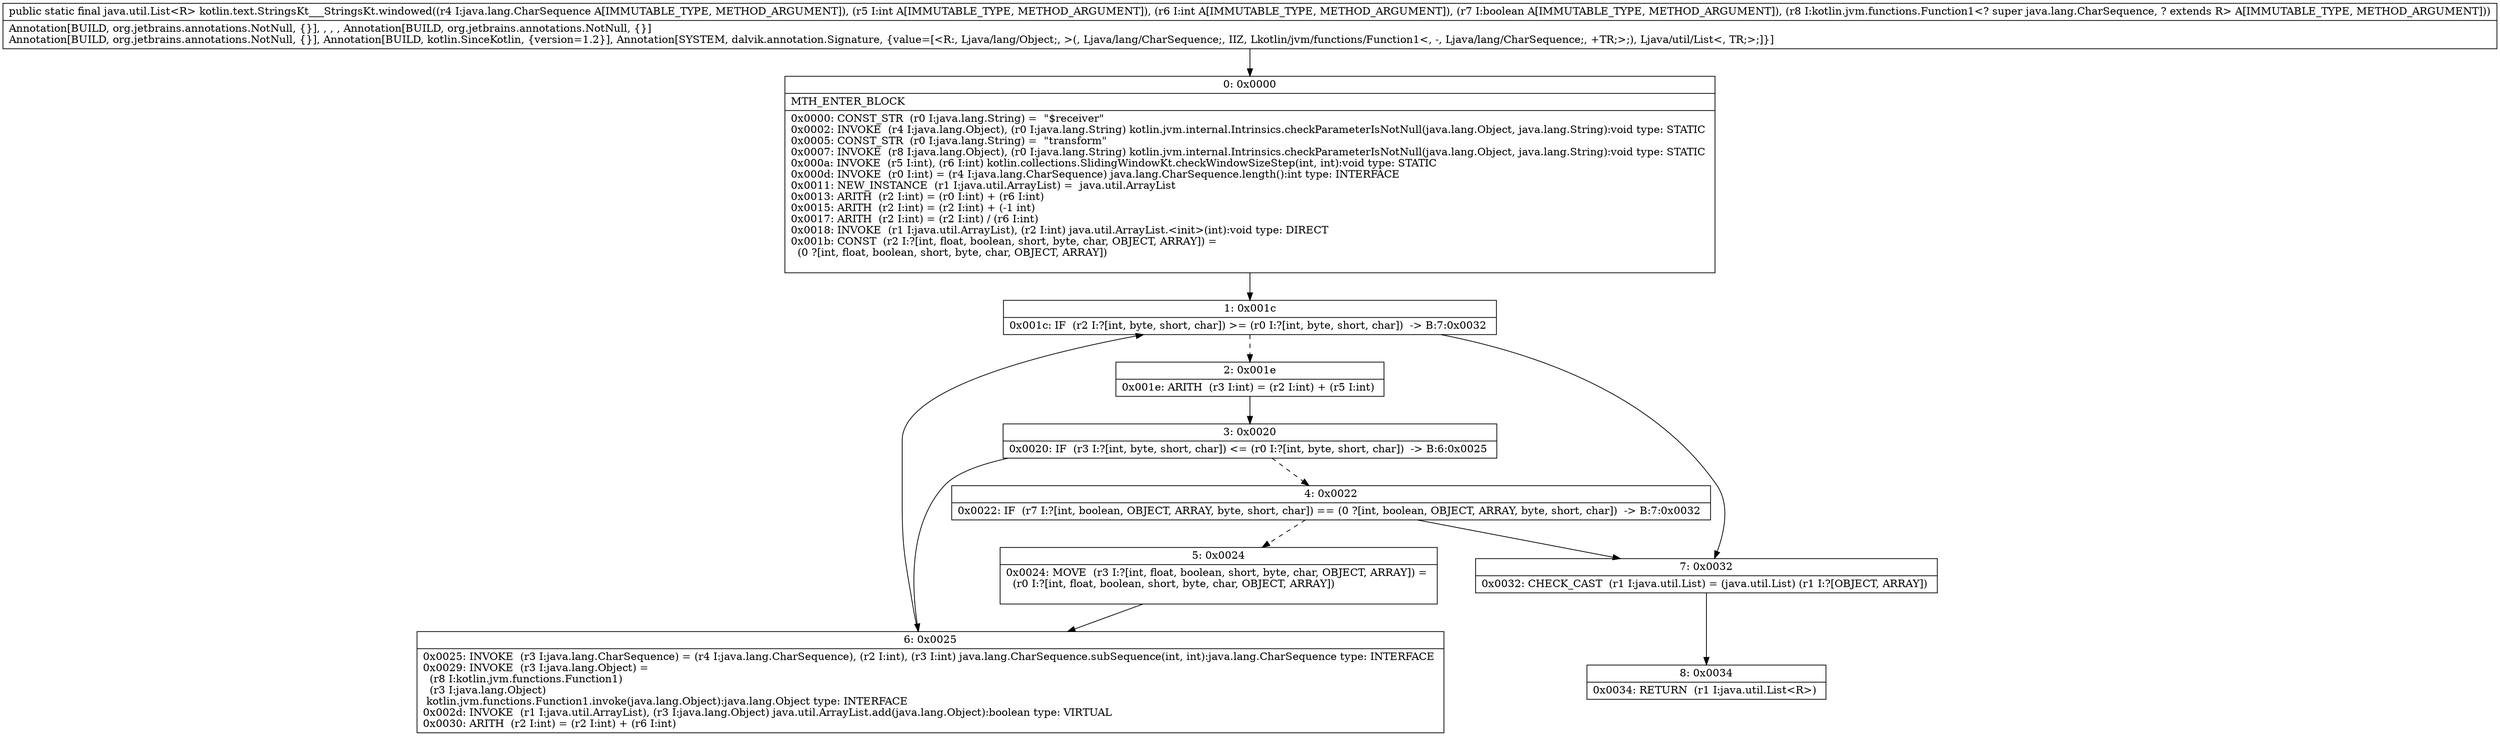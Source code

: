 digraph "CFG forkotlin.text.StringsKt___StringsKt.windowed(Ljava\/lang\/CharSequence;IIZLkotlin\/jvm\/functions\/Function1;)Ljava\/util\/List;" {
Node_0 [shape=record,label="{0\:\ 0x0000|MTH_ENTER_BLOCK\l|0x0000: CONST_STR  (r0 I:java.lang.String) =  \"$receiver\" \l0x0002: INVOKE  (r4 I:java.lang.Object), (r0 I:java.lang.String) kotlin.jvm.internal.Intrinsics.checkParameterIsNotNull(java.lang.Object, java.lang.String):void type: STATIC \l0x0005: CONST_STR  (r0 I:java.lang.String) =  \"transform\" \l0x0007: INVOKE  (r8 I:java.lang.Object), (r0 I:java.lang.String) kotlin.jvm.internal.Intrinsics.checkParameterIsNotNull(java.lang.Object, java.lang.String):void type: STATIC \l0x000a: INVOKE  (r5 I:int), (r6 I:int) kotlin.collections.SlidingWindowKt.checkWindowSizeStep(int, int):void type: STATIC \l0x000d: INVOKE  (r0 I:int) = (r4 I:java.lang.CharSequence) java.lang.CharSequence.length():int type: INTERFACE \l0x0011: NEW_INSTANCE  (r1 I:java.util.ArrayList) =  java.util.ArrayList \l0x0013: ARITH  (r2 I:int) = (r0 I:int) + (r6 I:int) \l0x0015: ARITH  (r2 I:int) = (r2 I:int) + (\-1 int) \l0x0017: ARITH  (r2 I:int) = (r2 I:int) \/ (r6 I:int) \l0x0018: INVOKE  (r1 I:java.util.ArrayList), (r2 I:int) java.util.ArrayList.\<init\>(int):void type: DIRECT \l0x001b: CONST  (r2 I:?[int, float, boolean, short, byte, char, OBJECT, ARRAY]) = \l  (0 ?[int, float, boolean, short, byte, char, OBJECT, ARRAY])\l \l}"];
Node_1 [shape=record,label="{1\:\ 0x001c|0x001c: IF  (r2 I:?[int, byte, short, char]) \>= (r0 I:?[int, byte, short, char])  \-\> B:7:0x0032 \l}"];
Node_2 [shape=record,label="{2\:\ 0x001e|0x001e: ARITH  (r3 I:int) = (r2 I:int) + (r5 I:int) \l}"];
Node_3 [shape=record,label="{3\:\ 0x0020|0x0020: IF  (r3 I:?[int, byte, short, char]) \<= (r0 I:?[int, byte, short, char])  \-\> B:6:0x0025 \l}"];
Node_4 [shape=record,label="{4\:\ 0x0022|0x0022: IF  (r7 I:?[int, boolean, OBJECT, ARRAY, byte, short, char]) == (0 ?[int, boolean, OBJECT, ARRAY, byte, short, char])  \-\> B:7:0x0032 \l}"];
Node_5 [shape=record,label="{5\:\ 0x0024|0x0024: MOVE  (r3 I:?[int, float, boolean, short, byte, char, OBJECT, ARRAY]) = \l  (r0 I:?[int, float, boolean, short, byte, char, OBJECT, ARRAY])\l \l}"];
Node_6 [shape=record,label="{6\:\ 0x0025|0x0025: INVOKE  (r3 I:java.lang.CharSequence) = (r4 I:java.lang.CharSequence), (r2 I:int), (r3 I:int) java.lang.CharSequence.subSequence(int, int):java.lang.CharSequence type: INTERFACE \l0x0029: INVOKE  (r3 I:java.lang.Object) = \l  (r8 I:kotlin.jvm.functions.Function1)\l  (r3 I:java.lang.Object)\l kotlin.jvm.functions.Function1.invoke(java.lang.Object):java.lang.Object type: INTERFACE \l0x002d: INVOKE  (r1 I:java.util.ArrayList), (r3 I:java.lang.Object) java.util.ArrayList.add(java.lang.Object):boolean type: VIRTUAL \l0x0030: ARITH  (r2 I:int) = (r2 I:int) + (r6 I:int) \l}"];
Node_7 [shape=record,label="{7\:\ 0x0032|0x0032: CHECK_CAST  (r1 I:java.util.List) = (java.util.List) (r1 I:?[OBJECT, ARRAY]) \l}"];
Node_8 [shape=record,label="{8\:\ 0x0034|0x0034: RETURN  (r1 I:java.util.List\<R\>) \l}"];
MethodNode[shape=record,label="{public static final java.util.List\<R\> kotlin.text.StringsKt___StringsKt.windowed((r4 I:java.lang.CharSequence A[IMMUTABLE_TYPE, METHOD_ARGUMENT]), (r5 I:int A[IMMUTABLE_TYPE, METHOD_ARGUMENT]), (r6 I:int A[IMMUTABLE_TYPE, METHOD_ARGUMENT]), (r7 I:boolean A[IMMUTABLE_TYPE, METHOD_ARGUMENT]), (r8 I:kotlin.jvm.functions.Function1\<? super java.lang.CharSequence, ? extends R\> A[IMMUTABLE_TYPE, METHOD_ARGUMENT]))  | Annotation[BUILD, org.jetbrains.annotations.NotNull, \{\}], , , , Annotation[BUILD, org.jetbrains.annotations.NotNull, \{\}]\lAnnotation[BUILD, org.jetbrains.annotations.NotNull, \{\}], Annotation[BUILD, kotlin.SinceKotlin, \{version=1.2\}], Annotation[SYSTEM, dalvik.annotation.Signature, \{value=[\<R:, Ljava\/lang\/Object;, \>(, Ljava\/lang\/CharSequence;, IIZ, Lkotlin\/jvm\/functions\/Function1\<, \-, Ljava\/lang\/CharSequence;, +TR;\>;), Ljava\/util\/List\<, TR;\>;]\}]\l}"];
MethodNode -> Node_0;
Node_0 -> Node_1;
Node_1 -> Node_2[style=dashed];
Node_1 -> Node_7;
Node_2 -> Node_3;
Node_3 -> Node_4[style=dashed];
Node_3 -> Node_6;
Node_4 -> Node_5[style=dashed];
Node_4 -> Node_7;
Node_5 -> Node_6;
Node_6 -> Node_1;
Node_7 -> Node_8;
}

